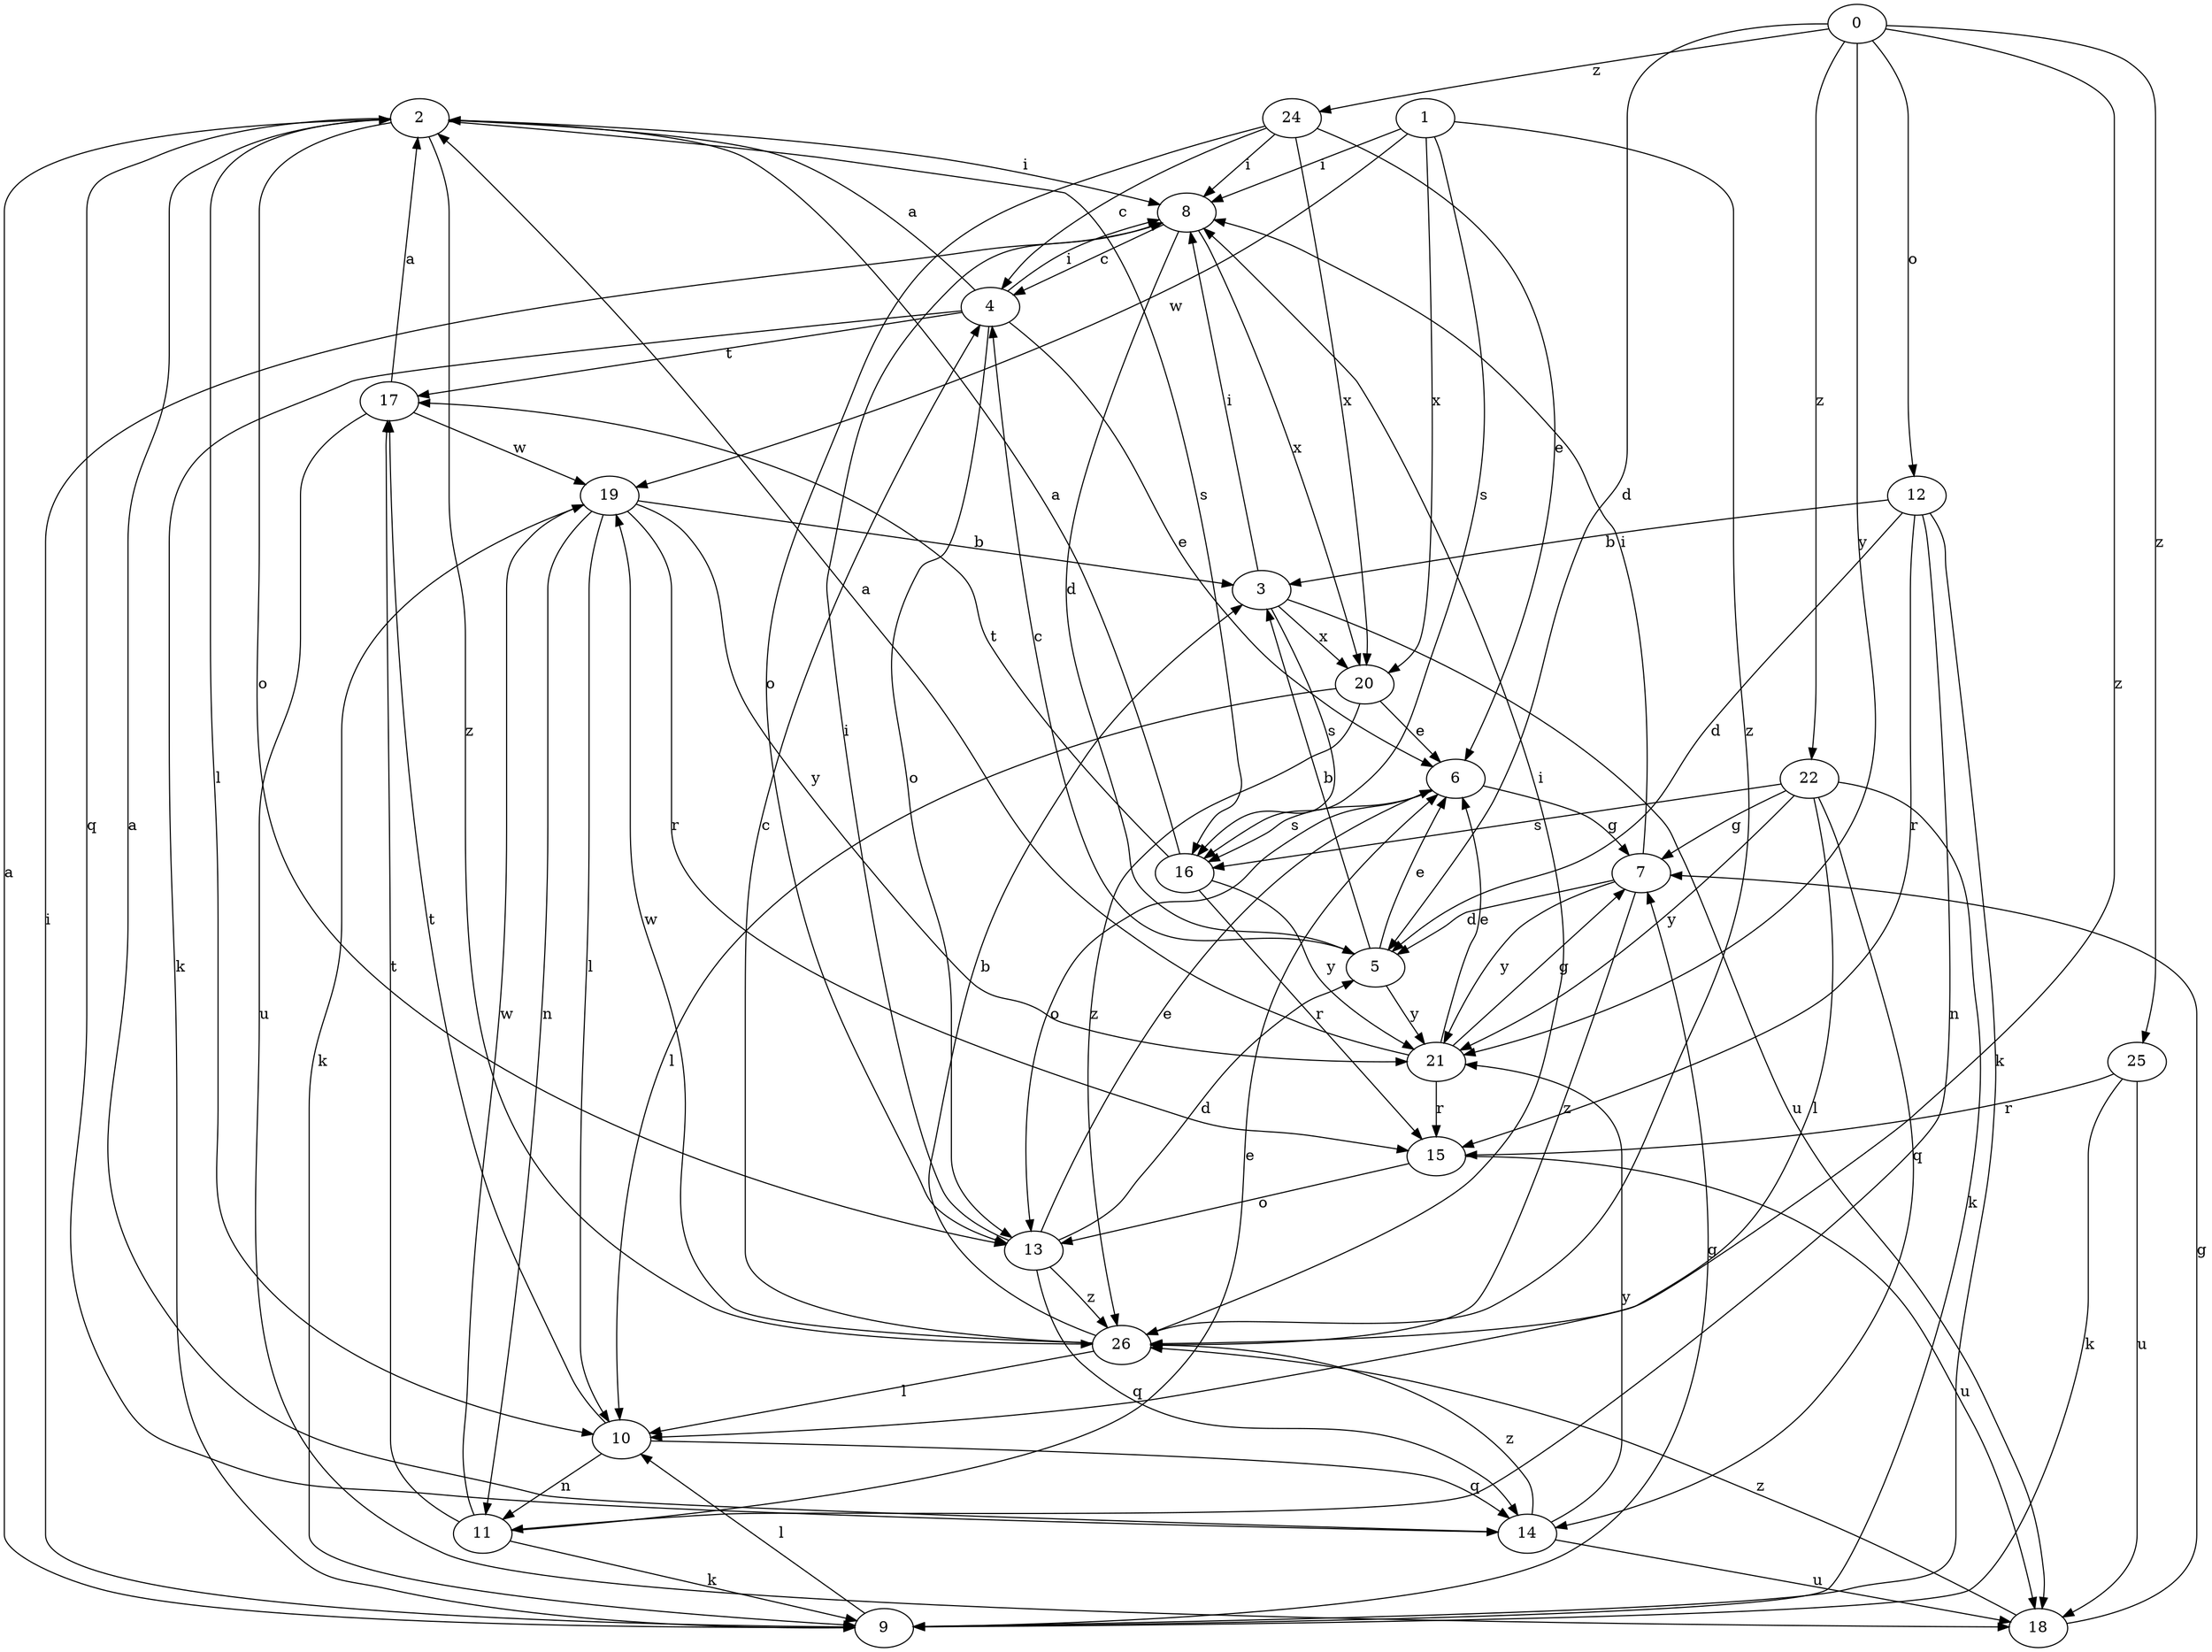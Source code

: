 strict digraph  {
2;
3;
4;
5;
6;
7;
0;
1;
8;
9;
10;
11;
12;
13;
14;
15;
16;
17;
18;
19;
20;
21;
22;
24;
25;
26;
2 -> 8  [label=i];
2 -> 10  [label=l];
2 -> 13  [label=o];
2 -> 14  [label=q];
2 -> 16  [label=s];
2 -> 26  [label=z];
3 -> 8  [label=i];
3 -> 16  [label=s];
3 -> 18  [label=u];
3 -> 20  [label=x];
4 -> 2  [label=a];
4 -> 6  [label=e];
4 -> 8  [label=i];
4 -> 9  [label=k];
4 -> 13  [label=o];
4 -> 17  [label=t];
5 -> 3  [label=b];
5 -> 4  [label=c];
5 -> 6  [label=e];
5 -> 21  [label=y];
6 -> 7  [label=g];
6 -> 13  [label=o];
6 -> 16  [label=s];
7 -> 5  [label=d];
7 -> 8  [label=i];
7 -> 21  [label=y];
7 -> 26  [label=z];
0 -> 5  [label=d];
0 -> 12  [label=o];
0 -> 21  [label=y];
0 -> 22  [label=z];
0 -> 24  [label=z];
0 -> 25  [label=z];
0 -> 26  [label=z];
1 -> 8  [label=i];
1 -> 16  [label=s];
1 -> 19  [label=w];
1 -> 20  [label=x];
1 -> 26  [label=z];
8 -> 4  [label=c];
8 -> 5  [label=d];
8 -> 20  [label=x];
9 -> 2  [label=a];
9 -> 7  [label=g];
9 -> 8  [label=i];
9 -> 10  [label=l];
10 -> 11  [label=n];
10 -> 14  [label=q];
10 -> 17  [label=t];
11 -> 6  [label=e];
11 -> 9  [label=k];
11 -> 17  [label=t];
11 -> 19  [label=w];
12 -> 3  [label=b];
12 -> 5  [label=d];
12 -> 9  [label=k];
12 -> 11  [label=n];
12 -> 15  [label=r];
13 -> 5  [label=d];
13 -> 6  [label=e];
13 -> 8  [label=i];
13 -> 14  [label=q];
13 -> 26  [label=z];
14 -> 2  [label=a];
14 -> 18  [label=u];
14 -> 21  [label=y];
14 -> 26  [label=z];
15 -> 13  [label=o];
15 -> 18  [label=u];
16 -> 2  [label=a];
16 -> 15  [label=r];
16 -> 17  [label=t];
16 -> 21  [label=y];
17 -> 2  [label=a];
17 -> 18  [label=u];
17 -> 19  [label=w];
18 -> 7  [label=g];
18 -> 26  [label=z];
19 -> 3  [label=b];
19 -> 9  [label=k];
19 -> 10  [label=l];
19 -> 11  [label=n];
19 -> 15  [label=r];
19 -> 21  [label=y];
20 -> 6  [label=e];
20 -> 10  [label=l];
20 -> 26  [label=z];
21 -> 2  [label=a];
21 -> 6  [label=e];
21 -> 7  [label=g];
21 -> 15  [label=r];
22 -> 7  [label=g];
22 -> 9  [label=k];
22 -> 10  [label=l];
22 -> 14  [label=q];
22 -> 16  [label=s];
22 -> 21  [label=y];
24 -> 4  [label=c];
24 -> 6  [label=e];
24 -> 8  [label=i];
24 -> 13  [label=o];
24 -> 20  [label=x];
25 -> 9  [label=k];
25 -> 15  [label=r];
25 -> 18  [label=u];
26 -> 3  [label=b];
26 -> 4  [label=c];
26 -> 8  [label=i];
26 -> 10  [label=l];
26 -> 19  [label=w];
}
